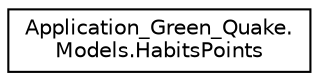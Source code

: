 digraph "Graphical Class Hierarchy"
{
 // LATEX_PDF_SIZE
  edge [fontname="Helvetica",fontsize="10",labelfontname="Helvetica",labelfontsize="10"];
  node [fontname="Helvetica",fontsize="10",shape=record];
  rankdir="LR";
  Node0 [label="Application_Green_Quake.\lModels.HabitsPoints",height=0.2,width=0.4,color="black", fillcolor="white", style="filled",URL="$class_application___green___quake_1_1_models_1_1_habits_points.html",tooltip=" "];
}
